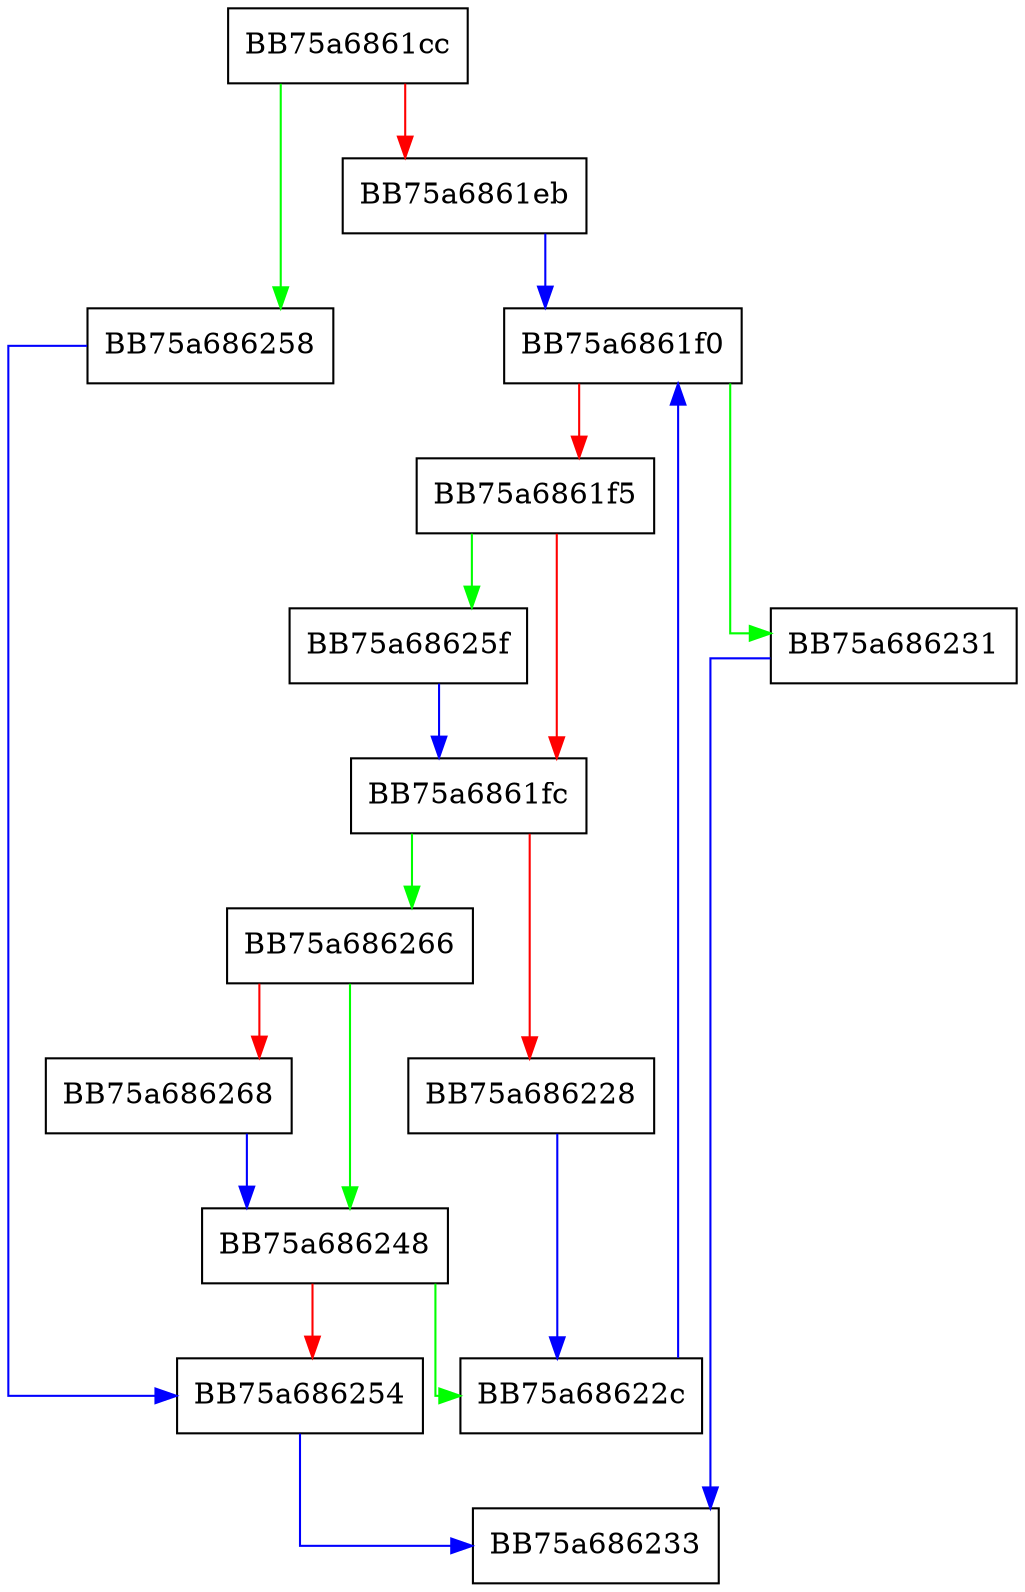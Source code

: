 digraph Write {
  node [shape="box"];
  graph [splines=ortho];
  BB75a6861cc -> BB75a686258 [color="green"];
  BB75a6861cc -> BB75a6861eb [color="red"];
  BB75a6861eb -> BB75a6861f0 [color="blue"];
  BB75a6861f0 -> BB75a686231 [color="green"];
  BB75a6861f0 -> BB75a6861f5 [color="red"];
  BB75a6861f5 -> BB75a68625f [color="green"];
  BB75a6861f5 -> BB75a6861fc [color="red"];
  BB75a6861fc -> BB75a686266 [color="green"];
  BB75a6861fc -> BB75a686228 [color="red"];
  BB75a686228 -> BB75a68622c [color="blue"];
  BB75a68622c -> BB75a6861f0 [color="blue"];
  BB75a686231 -> BB75a686233 [color="blue"];
  BB75a686248 -> BB75a68622c [color="green"];
  BB75a686248 -> BB75a686254 [color="red"];
  BB75a686254 -> BB75a686233 [color="blue"];
  BB75a686258 -> BB75a686254 [color="blue"];
  BB75a68625f -> BB75a6861fc [color="blue"];
  BB75a686266 -> BB75a686248 [color="green"];
  BB75a686266 -> BB75a686268 [color="red"];
  BB75a686268 -> BB75a686248 [color="blue"];
}
